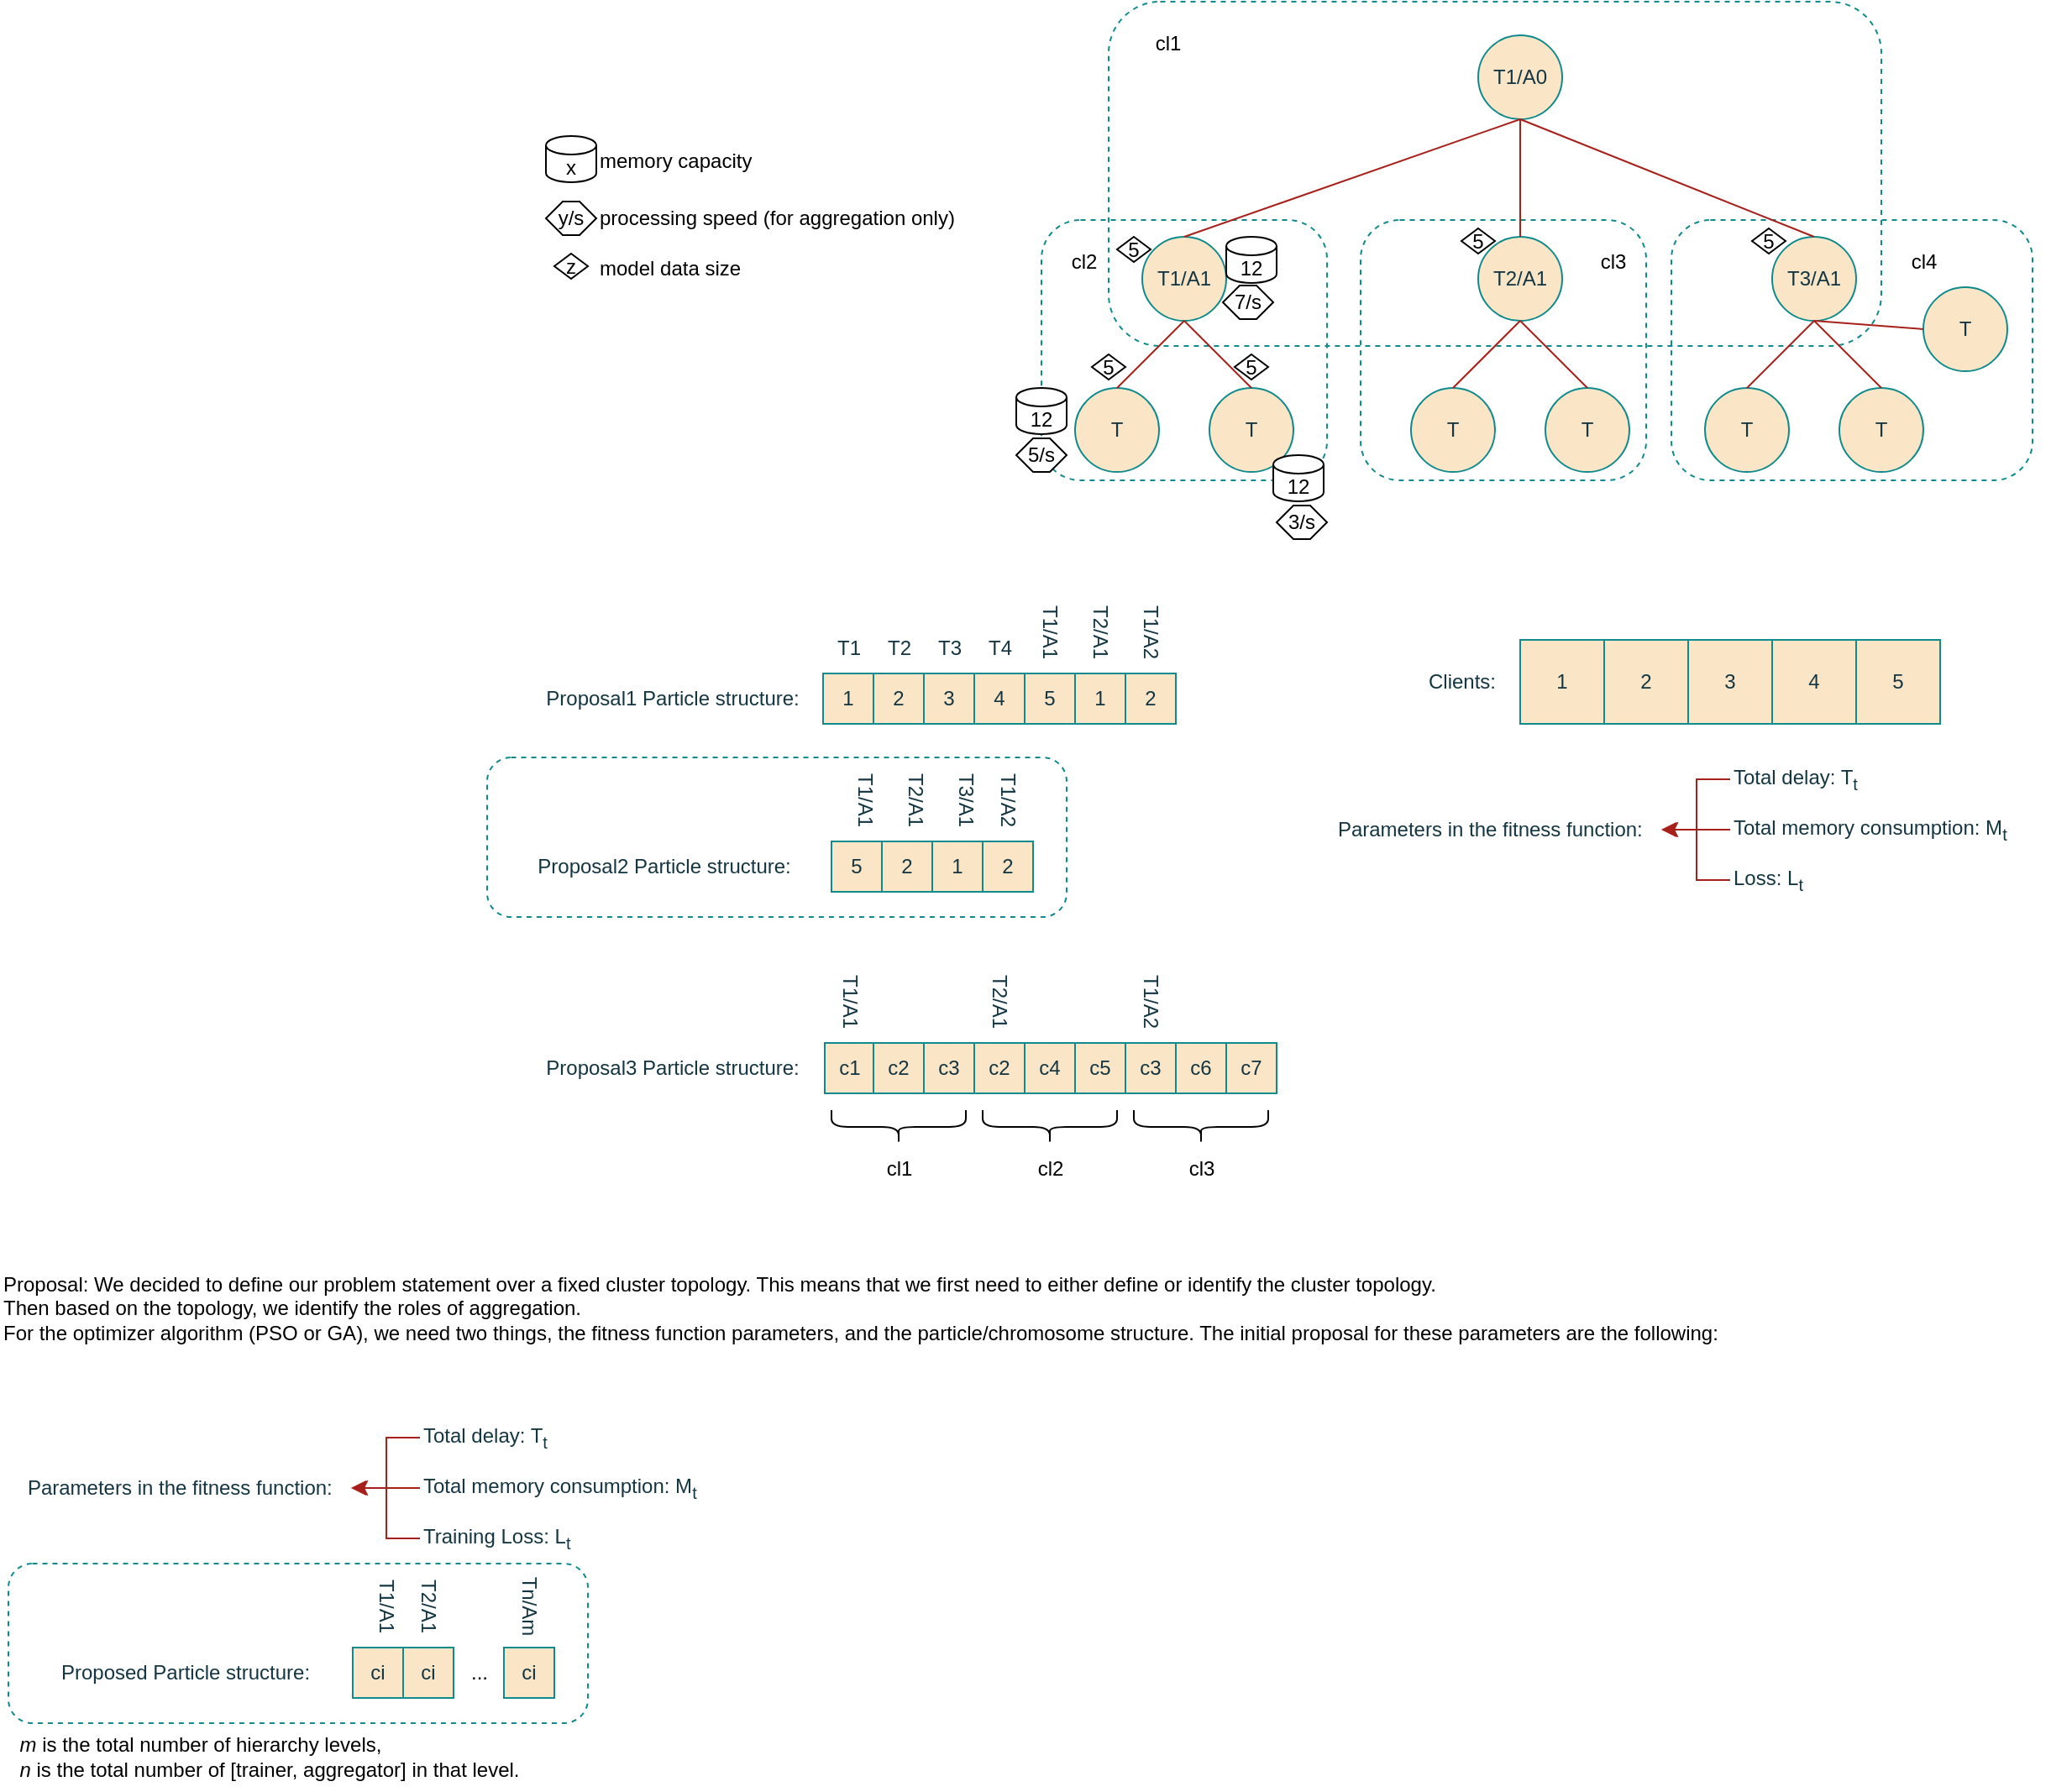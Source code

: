 <mxfile>
    <diagram name="Page-1" id="MpwzJQOL2jzxCdlEj3k8">
        <mxGraphModel dx="1699" dy="1451" grid="1" gridSize="10" guides="1" tooltips="1" connect="1" arrows="1" fold="1" page="1" pageScale="1" pageWidth="850" pageHeight="1100" math="0" shadow="0">
            <root>
                <mxCell id="0"/>
                <mxCell id="1" parent="0"/>
                <mxCell id="l16p7iFfxdNGCi4nhFgi-105" value="" style="rounded=1;whiteSpace=wrap;html=1;strokeColor=#0F8B8D;fontColor=#143642;fillColor=none;dashed=1;" parent="1" vertex="1">
                    <mxGeometry x="-425" y="910" width="345" height="95" as="geometry"/>
                </mxCell>
                <mxCell id="l16p7iFfxdNGCi4nhFgi-20" value="" style="rounded=1;whiteSpace=wrap;html=1;strokeColor=#0F8B8D;fontColor=#143642;fillColor=none;dashed=1;" parent="1" vertex="1">
                    <mxGeometry x="230" y="-20" width="460" height="205" as="geometry"/>
                </mxCell>
                <mxCell id="D90J_d8vD4ns8WYGYEFH-15" value="" style="rounded=1;whiteSpace=wrap;html=1;strokeColor=#0F8B8D;fontColor=#143642;fillColor=none;dashed=1;" parent="1" vertex="1">
                    <mxGeometry x="190" y="110" width="170" height="155" as="geometry"/>
                </mxCell>
                <mxCell id="l16p7iFfxdNGCi4nhFgi-17" value="" style="rounded=1;whiteSpace=wrap;html=1;strokeColor=#0F8B8D;fontColor=#143642;fillColor=none;dashed=1;" parent="1" vertex="1">
                    <mxGeometry x="380" y="110" width="170" height="155" as="geometry"/>
                </mxCell>
                <mxCell id="D90J_d8vD4ns8WYGYEFH-1" value="T" style="ellipse;whiteSpace=wrap;html=1;aspect=fixed;labelBackgroundColor=none;fillColor=#FAE5C7;strokeColor=#0F8B8D;fontColor=#143642;" parent="1" vertex="1">
                    <mxGeometry x="410" y="210" width="50" height="50" as="geometry"/>
                </mxCell>
                <mxCell id="D90J_d8vD4ns8WYGYEFH-2" value="T" style="ellipse;whiteSpace=wrap;html=1;aspect=fixed;labelBackgroundColor=none;fillColor=#FAE5C7;strokeColor=#0F8B8D;fontColor=#143642;" parent="1" vertex="1">
                    <mxGeometry x="490" y="210" width="50" height="50" as="geometry"/>
                </mxCell>
                <mxCell id="D90J_d8vD4ns8WYGYEFH-3" value="T" style="ellipse;whiteSpace=wrap;html=1;aspect=fixed;labelBackgroundColor=none;fillColor=#FAE5C7;strokeColor=#0F8B8D;fontColor=#143642;" parent="1" vertex="1">
                    <mxGeometry x="290" y="210" width="50" height="50" as="geometry"/>
                </mxCell>
                <mxCell id="D90J_d8vD4ns8WYGYEFH-4" value="T" style="ellipse;whiteSpace=wrap;html=1;aspect=fixed;labelBackgroundColor=none;fillColor=#FAE5C7;strokeColor=#0F8B8D;fontColor=#143642;" parent="1" vertex="1">
                    <mxGeometry x="210" y="210" width="50" height="50" as="geometry"/>
                </mxCell>
                <mxCell id="D90J_d8vD4ns8WYGYEFH-5" value="T2/A1" style="ellipse;whiteSpace=wrap;html=1;aspect=fixed;labelBackgroundColor=none;fillColor=#FAE5C7;strokeColor=#0F8B8D;fontColor=#143642;" parent="1" vertex="1">
                    <mxGeometry x="450" y="120" width="50" height="50" as="geometry"/>
                </mxCell>
                <mxCell id="D90J_d8vD4ns8WYGYEFH-6" value="T1/A1" style="ellipse;whiteSpace=wrap;html=1;aspect=fixed;labelBackgroundColor=none;fillColor=#FAE5C7;strokeColor=#0F8B8D;fontColor=#143642;" parent="1" vertex="1">
                    <mxGeometry x="250" y="120" width="50" height="50" as="geometry"/>
                </mxCell>
                <mxCell id="D90J_d8vD4ns8WYGYEFH-7" value="T1/A0" style="ellipse;whiteSpace=wrap;html=1;aspect=fixed;labelBackgroundColor=none;fillColor=#FAE5C7;strokeColor=#0F8B8D;fontColor=#143642;" parent="1" vertex="1">
                    <mxGeometry x="450" width="50" height="50" as="geometry"/>
                </mxCell>
                <mxCell id="D90J_d8vD4ns8WYGYEFH-8" value="" style="endArrow=none;html=1;rounded=0;entryX=0.5;entryY=1;entryDx=0;entryDy=0;exitX=0.5;exitY=0;exitDx=0;exitDy=0;labelBackgroundColor=none;strokeColor=#A8201A;fontColor=default;" parent="1" source="D90J_d8vD4ns8WYGYEFH-6" target="D90J_d8vD4ns8WYGYEFH-7" edge="1">
                    <mxGeometry width="50" height="50" relative="1" as="geometry">
                        <mxPoint x="400" y="110" as="sourcePoint"/>
                        <mxPoint x="450" y="60" as="targetPoint"/>
                    </mxGeometry>
                </mxCell>
                <mxCell id="D90J_d8vD4ns8WYGYEFH-9" value="" style="endArrow=none;html=1;rounded=0;entryX=0.5;entryY=1;entryDx=0;entryDy=0;exitX=0.5;exitY=0;exitDx=0;exitDy=0;labelBackgroundColor=none;strokeColor=#A8201A;fontColor=default;" parent="1" source="D90J_d8vD4ns8WYGYEFH-5" target="D90J_d8vD4ns8WYGYEFH-7" edge="1">
                    <mxGeometry width="50" height="50" relative="1" as="geometry">
                        <mxPoint x="400" y="110" as="sourcePoint"/>
                        <mxPoint x="450" y="60" as="targetPoint"/>
                    </mxGeometry>
                </mxCell>
                <mxCell id="D90J_d8vD4ns8WYGYEFH-10" value="" style="endArrow=none;html=1;rounded=0;entryX=0.5;entryY=1;entryDx=0;entryDy=0;exitX=0.5;exitY=0;exitDx=0;exitDy=0;labelBackgroundColor=none;strokeColor=#A8201A;fontColor=default;" parent="1" source="D90J_d8vD4ns8WYGYEFH-2" target="D90J_d8vD4ns8WYGYEFH-5" edge="1">
                    <mxGeometry width="50" height="50" relative="1" as="geometry">
                        <mxPoint x="285" y="130" as="sourcePoint"/>
                        <mxPoint x="385" y="60" as="targetPoint"/>
                    </mxGeometry>
                </mxCell>
                <mxCell id="D90J_d8vD4ns8WYGYEFH-11" value="" style="endArrow=none;html=1;rounded=0;entryX=0.5;entryY=1;entryDx=0;entryDy=0;exitX=0.5;exitY=0;exitDx=0;exitDy=0;labelBackgroundColor=none;strokeColor=#A8201A;fontColor=default;" parent="1" source="D90J_d8vD4ns8WYGYEFH-1" target="D90J_d8vD4ns8WYGYEFH-5" edge="1">
                    <mxGeometry width="50" height="50" relative="1" as="geometry">
                        <mxPoint x="525" y="220" as="sourcePoint"/>
                        <mxPoint x="485" y="180" as="targetPoint"/>
                    </mxGeometry>
                </mxCell>
                <mxCell id="D90J_d8vD4ns8WYGYEFH-12" value="" style="endArrow=none;html=1;rounded=0;entryX=0.5;entryY=1;entryDx=0;entryDy=0;exitX=0.5;exitY=0;exitDx=0;exitDy=0;labelBackgroundColor=none;strokeColor=#A8201A;fontColor=default;" parent="1" source="D90J_d8vD4ns8WYGYEFH-3" target="D90J_d8vD4ns8WYGYEFH-6" edge="1">
                    <mxGeometry width="50" height="50" relative="1" as="geometry">
                        <mxPoint x="445" y="220" as="sourcePoint"/>
                        <mxPoint x="485" y="180" as="targetPoint"/>
                    </mxGeometry>
                </mxCell>
                <mxCell id="D90J_d8vD4ns8WYGYEFH-13" value="" style="endArrow=none;html=1;rounded=0;entryX=0.5;entryY=1;entryDx=0;entryDy=0;exitX=0.5;exitY=0;exitDx=0;exitDy=0;labelBackgroundColor=none;strokeColor=#A8201A;fontColor=default;" parent="1" source="D90J_d8vD4ns8WYGYEFH-4" target="D90J_d8vD4ns8WYGYEFH-6" edge="1">
                    <mxGeometry width="50" height="50" relative="1" as="geometry">
                        <mxPoint x="325" y="220" as="sourcePoint"/>
                        <mxPoint x="285" y="180" as="targetPoint"/>
                    </mxGeometry>
                </mxCell>
                <mxCell id="D90J_d8vD4ns8WYGYEFH-22" value="1" style="whiteSpace=wrap;html=1;aspect=fixed;strokeColor=#0F8B8D;fontColor=#143642;fillColor=#FAE5C7;" parent="1" vertex="1">
                    <mxGeometry x="475" y="360" width="50" height="50" as="geometry"/>
                </mxCell>
                <mxCell id="D90J_d8vD4ns8WYGYEFH-23" value="2" style="whiteSpace=wrap;html=1;aspect=fixed;strokeColor=#0F8B8D;fontColor=#143642;fillColor=#FAE5C7;" parent="1" vertex="1">
                    <mxGeometry x="525" y="360" width="50" height="50" as="geometry"/>
                </mxCell>
                <mxCell id="D90J_d8vD4ns8WYGYEFH-24" value="3" style="whiteSpace=wrap;html=1;aspect=fixed;strokeColor=#0F8B8D;fontColor=#143642;fillColor=#FAE5C7;" parent="1" vertex="1">
                    <mxGeometry x="575" y="360" width="50" height="50" as="geometry"/>
                </mxCell>
                <mxCell id="D90J_d8vD4ns8WYGYEFH-25" value="4" style="whiteSpace=wrap;html=1;aspect=fixed;strokeColor=#0F8B8D;fontColor=#143642;fillColor=#FAE5C7;" parent="1" vertex="1">
                    <mxGeometry x="625" y="360" width="50" height="50" as="geometry"/>
                </mxCell>
                <mxCell id="D90J_d8vD4ns8WYGYEFH-26" value="5" style="whiteSpace=wrap;html=1;aspect=fixed;strokeColor=#0F8B8D;fontColor=#143642;fillColor=#FAE5C7;" parent="1" vertex="1">
                    <mxGeometry x="675" y="360" width="50" height="50" as="geometry"/>
                </mxCell>
                <mxCell id="D90J_d8vD4ns8WYGYEFH-28" value="Clients:" style="text;html=1;align=center;verticalAlign=middle;resizable=0;points=[];autosize=1;strokeColor=none;fillColor=none;fontColor=#143642;" parent="1" vertex="1">
                    <mxGeometry x="410" y="370" width="60" height="30" as="geometry"/>
                </mxCell>
                <mxCell id="D90J_d8vD4ns8WYGYEFH-29" value="1" style="whiteSpace=wrap;html=1;aspect=fixed;strokeColor=#0F8B8D;fontColor=#143642;fillColor=#FAE5C7;" parent="1" vertex="1">
                    <mxGeometry x="60" y="380" width="30" height="30" as="geometry"/>
                </mxCell>
                <mxCell id="D90J_d8vD4ns8WYGYEFH-30" value="2" style="whiteSpace=wrap;html=1;aspect=fixed;strokeColor=#0F8B8D;fontColor=#143642;fillColor=#FAE5C7;" parent="1" vertex="1">
                    <mxGeometry x="90" y="380" width="30" height="30" as="geometry"/>
                </mxCell>
                <mxCell id="D90J_d8vD4ns8WYGYEFH-31" value="3" style="whiteSpace=wrap;html=1;aspect=fixed;strokeColor=#0F8B8D;fontColor=#143642;fillColor=#FAE5C7;" parent="1" vertex="1">
                    <mxGeometry x="120" y="380" width="30" height="30" as="geometry"/>
                </mxCell>
                <mxCell id="D90J_d8vD4ns8WYGYEFH-32" value="4" style="whiteSpace=wrap;html=1;aspect=fixed;strokeColor=#0F8B8D;fontColor=#143642;fillColor=#FAE5C7;" parent="1" vertex="1">
                    <mxGeometry x="150" y="380" width="30" height="30" as="geometry"/>
                </mxCell>
                <mxCell id="D90J_d8vD4ns8WYGYEFH-33" value="5" style="whiteSpace=wrap;html=1;aspect=fixed;strokeColor=#0F8B8D;fontColor=#143642;fillColor=#FAE5C7;" parent="1" vertex="1">
                    <mxGeometry x="180" y="380" width="30" height="30" as="geometry"/>
                </mxCell>
                <mxCell id="D90J_d8vD4ns8WYGYEFH-34" value="1" style="whiteSpace=wrap;html=1;aspect=fixed;strokeColor=#0F8B8D;fontColor=#143642;fillColor=#FAE5C7;" parent="1" vertex="1">
                    <mxGeometry x="210" y="380" width="30" height="30" as="geometry"/>
                </mxCell>
                <mxCell id="D90J_d8vD4ns8WYGYEFH-35" value="2" style="whiteSpace=wrap;html=1;aspect=fixed;strokeColor=#0F8B8D;fontColor=#143642;fillColor=#FAE5C7;" parent="1" vertex="1">
                    <mxGeometry x="240" y="380" width="30" height="30" as="geometry"/>
                </mxCell>
                <mxCell id="D90J_d8vD4ns8WYGYEFH-36" value="T1" style="text;html=1;align=center;verticalAlign=middle;resizable=0;points=[];autosize=1;strokeColor=none;fillColor=none;fontColor=#143642;" parent="1" vertex="1">
                    <mxGeometry x="55" y="350" width="40" height="30" as="geometry"/>
                </mxCell>
                <mxCell id="D90J_d8vD4ns8WYGYEFH-37" value="T2" style="text;html=1;align=center;verticalAlign=middle;resizable=0;points=[];autosize=1;strokeColor=none;fillColor=none;fontColor=#143642;" parent="1" vertex="1">
                    <mxGeometry x="85" y="350" width="40" height="30" as="geometry"/>
                </mxCell>
                <mxCell id="D90J_d8vD4ns8WYGYEFH-38" value="T3" style="text;html=1;align=center;verticalAlign=middle;resizable=0;points=[];autosize=1;strokeColor=none;fillColor=none;fontColor=#143642;" parent="1" vertex="1">
                    <mxGeometry x="115" y="350" width="40" height="30" as="geometry"/>
                </mxCell>
                <mxCell id="D90J_d8vD4ns8WYGYEFH-39" value="T4" style="text;html=1;align=center;verticalAlign=middle;resizable=0;points=[];autosize=1;strokeColor=none;fillColor=none;fontColor=#143642;" parent="1" vertex="1">
                    <mxGeometry x="145" y="350" width="40" height="30" as="geometry"/>
                </mxCell>
                <mxCell id="D90J_d8vD4ns8WYGYEFH-40" value="T1/A1" style="text;html=1;align=center;verticalAlign=middle;resizable=0;points=[];autosize=1;strokeColor=none;fillColor=none;fontColor=#143642;rotation=90;" parent="1" vertex="1">
                    <mxGeometry x="165" y="340" width="60" height="30" as="geometry"/>
                </mxCell>
                <mxCell id="D90J_d8vD4ns8WYGYEFH-41" value="T2/A1" style="text;html=1;align=center;verticalAlign=middle;resizable=0;points=[];autosize=1;strokeColor=none;fillColor=none;fontColor=#143642;rotation=90;" parent="1" vertex="1">
                    <mxGeometry x="195" y="340" width="60" height="30" as="geometry"/>
                </mxCell>
                <mxCell id="D90J_d8vD4ns8WYGYEFH-42" value="T1/A2" style="text;html=1;align=center;verticalAlign=middle;resizable=0;points=[];autosize=1;strokeColor=none;fillColor=none;fontColor=#143642;rotation=90;" parent="1" vertex="1">
                    <mxGeometry x="225" y="340" width="60" height="30" as="geometry"/>
                </mxCell>
                <mxCell id="D90J_d8vD4ns8WYGYEFH-43" value="Proposal1 Particle structure:" style="text;html=1;align=center;verticalAlign=middle;resizable=0;points=[];autosize=1;strokeColor=none;fillColor=none;fontColor=#143642;" parent="1" vertex="1">
                    <mxGeometry x="-115" y="380" width="170" height="30" as="geometry"/>
                </mxCell>
                <mxCell id="D90J_d8vD4ns8WYGYEFH-51" style="edgeStyle=orthogonalEdgeStyle;rounded=0;orthogonalLoop=1;jettySize=auto;html=1;strokeColor=#A8201A;fontColor=#143642;fillColor=#FAE5C7;" parent="1" source="D90J_d8vD4ns8WYGYEFH-46" target="D90J_d8vD4ns8WYGYEFH-50" edge="1">
                    <mxGeometry relative="1" as="geometry"/>
                </mxCell>
                <mxCell id="D90J_d8vD4ns8WYGYEFH-46" value="Total delay: T&lt;sub&gt;t&lt;/sub&gt;" style="text;html=1;align=left;verticalAlign=middle;resizable=0;points=[];autosize=1;strokeColor=none;fillColor=none;fontColor=#143642;" parent="1" vertex="1">
                    <mxGeometry x="600" y="428" width="100" height="30" as="geometry"/>
                </mxCell>
                <mxCell id="D90J_d8vD4ns8WYGYEFH-52" style="edgeStyle=orthogonalEdgeStyle;rounded=0;orthogonalLoop=1;jettySize=auto;html=1;strokeColor=#A8201A;fontColor=#143642;fillColor=#FAE5C7;" parent="1" source="D90J_d8vD4ns8WYGYEFH-48" target="D90J_d8vD4ns8WYGYEFH-50" edge="1">
                    <mxGeometry relative="1" as="geometry"/>
                </mxCell>
                <mxCell id="D90J_d8vD4ns8WYGYEFH-48" value="Total memory consumption: M&lt;sub&gt;t&lt;/sub&gt;" style="text;html=1;align=left;verticalAlign=middle;resizable=0;points=[];autosize=1;strokeColor=none;fillColor=none;fontColor=#143642;" parent="1" vertex="1">
                    <mxGeometry x="600" y="458" width="190" height="30" as="geometry"/>
                </mxCell>
                <mxCell id="D90J_d8vD4ns8WYGYEFH-49" value="Loss: L&lt;sub&gt;t&lt;/sub&gt;" style="text;html=1;align=left;verticalAlign=middle;resizable=0;points=[];autosize=1;strokeColor=none;fillColor=none;fontColor=#143642;" parent="1" vertex="1">
                    <mxGeometry x="600" y="488" width="60" height="30" as="geometry"/>
                </mxCell>
                <mxCell id="D90J_d8vD4ns8WYGYEFH-50" value="&amp;nbsp;Parameters in the fitness function:" style="text;html=1;align=center;verticalAlign=middle;resizable=0;points=[];autosize=1;strokeColor=none;fillColor=none;fontColor=#143642;" parent="1" vertex="1">
                    <mxGeometry x="350" y="458" width="210" height="30" as="geometry"/>
                </mxCell>
                <mxCell id="D90J_d8vD4ns8WYGYEFH-58" style="edgeStyle=orthogonalEdgeStyle;rounded=0;orthogonalLoop=1;jettySize=auto;html=1;entryX=0.995;entryY=0.5;entryDx=0;entryDy=0;entryPerimeter=0;strokeColor=#A8201A;fontColor=#143642;fillColor=#FAE5C7;" parent="1" source="D90J_d8vD4ns8WYGYEFH-49" target="D90J_d8vD4ns8WYGYEFH-50" edge="1">
                    <mxGeometry relative="1" as="geometry"/>
                </mxCell>
                <mxCell id="D90J_d8vD4ns8WYGYEFH-63" value="5" style="whiteSpace=wrap;html=1;aspect=fixed;strokeColor=#0F8B8D;fontColor=#143642;fillColor=#FAE5C7;" parent="1" vertex="1">
                    <mxGeometry x="65" y="480" width="30" height="30" as="geometry"/>
                </mxCell>
                <mxCell id="D90J_d8vD4ns8WYGYEFH-64" value="2" style="whiteSpace=wrap;html=1;aspect=fixed;strokeColor=#0F8B8D;fontColor=#143642;fillColor=#FAE5C7;" parent="1" vertex="1">
                    <mxGeometry x="95" y="480" width="30" height="30" as="geometry"/>
                </mxCell>
                <mxCell id="D90J_d8vD4ns8WYGYEFH-65" value="1" style="whiteSpace=wrap;html=1;aspect=fixed;strokeColor=#0F8B8D;fontColor=#143642;fillColor=#FAE5C7;" parent="1" vertex="1">
                    <mxGeometry x="125" y="480" width="30" height="30" as="geometry"/>
                </mxCell>
                <mxCell id="D90J_d8vD4ns8WYGYEFH-70" value="Proposal2 Particle structure:" style="text;html=1;align=center;verticalAlign=middle;resizable=0;points=[];autosize=1;strokeColor=none;fillColor=none;fontColor=#143642;" parent="1" vertex="1">
                    <mxGeometry x="-120" y="480" width="170" height="30" as="geometry"/>
                </mxCell>
                <mxCell id="D90J_d8vD4ns8WYGYEFH-71" value="T3/A1" style="text;html=1;align=center;verticalAlign=middle;resizable=0;points=[];autosize=1;strokeColor=none;fillColor=none;fontColor=#143642;rotation=90;" parent="1" vertex="1">
                    <mxGeometry x="115" y="440" width="60" height="30" as="geometry"/>
                </mxCell>
                <mxCell id="D90J_d8vD4ns8WYGYEFH-72" value="T2/A1" style="text;html=1;align=center;verticalAlign=middle;resizable=0;points=[];autosize=1;strokeColor=none;fillColor=none;fontColor=#143642;rotation=90;" parent="1" vertex="1">
                    <mxGeometry x="85" y="440" width="60" height="30" as="geometry"/>
                </mxCell>
                <mxCell id="D90J_d8vD4ns8WYGYEFH-73" value="T1/A1" style="text;html=1;align=center;verticalAlign=middle;resizable=0;points=[];autosize=1;strokeColor=none;fillColor=none;fontColor=#143642;rotation=90;" parent="1" vertex="1">
                    <mxGeometry x="55" y="440" width="60" height="30" as="geometry"/>
                </mxCell>
                <mxCell id="l16p7iFfxdNGCi4nhFgi-1" value="c1" style="whiteSpace=wrap;html=1;aspect=fixed;strokeColor=#0F8B8D;fontColor=#143642;fillColor=#FAE5C7;" parent="1" vertex="1">
                    <mxGeometry x="61" y="600" width="30" height="30" as="geometry"/>
                </mxCell>
                <mxCell id="l16p7iFfxdNGCi4nhFgi-2" value="c2" style="whiteSpace=wrap;html=1;aspect=fixed;strokeColor=#0F8B8D;fontColor=#143642;fillColor=#FAE5C7;" parent="1" vertex="1">
                    <mxGeometry x="90" y="600" width="30" height="30" as="geometry"/>
                </mxCell>
                <mxCell id="l16p7iFfxdNGCi4nhFgi-3" value="c3" style="whiteSpace=wrap;html=1;aspect=fixed;strokeColor=#0F8B8D;fontColor=#143642;fillColor=#FAE5C7;" parent="1" vertex="1">
                    <mxGeometry x="120" y="600" width="30" height="30" as="geometry"/>
                </mxCell>
                <mxCell id="l16p7iFfxdNGCi4nhFgi-4" value="c2" style="whiteSpace=wrap;html=1;aspect=fixed;strokeColor=#0F8B8D;fontColor=#143642;fillColor=#FAE5C7;" parent="1" vertex="1">
                    <mxGeometry x="150" y="600" width="30" height="30" as="geometry"/>
                </mxCell>
                <mxCell id="l16p7iFfxdNGCi4nhFgi-5" value="c4" style="whiteSpace=wrap;html=1;aspect=fixed;strokeColor=#0F8B8D;fontColor=#143642;fillColor=#FAE5C7;" parent="1" vertex="1">
                    <mxGeometry x="180" y="600" width="30" height="30" as="geometry"/>
                </mxCell>
                <mxCell id="l16p7iFfxdNGCi4nhFgi-6" value="c5" style="whiteSpace=wrap;html=1;aspect=fixed;strokeColor=#0F8B8D;fontColor=#143642;fillColor=#FAE5C7;" parent="1" vertex="1">
                    <mxGeometry x="210" y="600" width="30" height="30" as="geometry"/>
                </mxCell>
                <mxCell id="l16p7iFfxdNGCi4nhFgi-7" value="c3" style="whiteSpace=wrap;html=1;aspect=fixed;strokeColor=#0F8B8D;fontColor=#143642;fillColor=#FAE5C7;" parent="1" vertex="1">
                    <mxGeometry x="240" y="600" width="30" height="30" as="geometry"/>
                </mxCell>
                <mxCell id="l16p7iFfxdNGCi4nhFgi-15" value="Proposal3 Particle structure:" style="text;html=1;align=center;verticalAlign=middle;resizable=0;points=[];autosize=1;strokeColor=none;fillColor=none;fontColor=#143642;" parent="1" vertex="1">
                    <mxGeometry x="-115" y="600" width="170" height="30" as="geometry"/>
                </mxCell>
                <mxCell id="l16p7iFfxdNGCi4nhFgi-21" value="cl1" style="text;html=1;align=center;verticalAlign=middle;resizable=0;points=[];autosize=1;strokeColor=none;fillColor=none;" parent="1" vertex="1">
                    <mxGeometry x="245" y="-10" width="40" height="30" as="geometry"/>
                </mxCell>
                <mxCell id="l16p7iFfxdNGCi4nhFgi-22" value="cl2" style="text;html=1;align=center;verticalAlign=middle;resizable=0;points=[];autosize=1;strokeColor=none;fillColor=none;" parent="1" vertex="1">
                    <mxGeometry x="195" y="120" width="40" height="30" as="geometry"/>
                </mxCell>
                <mxCell id="l16p7iFfxdNGCi4nhFgi-23" value="cl3" style="text;html=1;align=center;verticalAlign=middle;resizable=0;points=[];autosize=1;strokeColor=none;fillColor=none;" parent="1" vertex="1">
                    <mxGeometry x="510" y="120" width="40" height="30" as="geometry"/>
                </mxCell>
                <mxCell id="l16p7iFfxdNGCi4nhFgi-24" value="c6" style="whiteSpace=wrap;html=1;aspect=fixed;strokeColor=#0F8B8D;fontColor=#143642;fillColor=#FAE5C7;" parent="1" vertex="1">
                    <mxGeometry x="270" y="600" width="30" height="30" as="geometry"/>
                </mxCell>
                <mxCell id="l16p7iFfxdNGCi4nhFgi-25" value="c7" style="whiteSpace=wrap;html=1;aspect=fixed;strokeColor=#0F8B8D;fontColor=#143642;fillColor=#FAE5C7;" parent="1" vertex="1">
                    <mxGeometry x="300" y="600" width="30" height="30" as="geometry"/>
                </mxCell>
                <mxCell id="l16p7iFfxdNGCi4nhFgi-26" value="" style="shape=curlyBracket;whiteSpace=wrap;html=1;rounded=1;labelPosition=left;verticalLabelPosition=middle;align=right;verticalAlign=middle;rotation=-90;" parent="1" vertex="1">
                    <mxGeometry x="95" y="610" width="20" height="80" as="geometry"/>
                </mxCell>
                <mxCell id="l16p7iFfxdNGCi4nhFgi-27" value="" style="shape=curlyBracket;whiteSpace=wrap;html=1;rounded=1;labelPosition=left;verticalLabelPosition=middle;align=right;verticalAlign=middle;rotation=-90;" parent="1" vertex="1">
                    <mxGeometry x="185" y="610" width="20" height="80" as="geometry"/>
                </mxCell>
                <mxCell id="l16p7iFfxdNGCi4nhFgi-29" value="" style="shape=curlyBracket;whiteSpace=wrap;html=1;rounded=1;labelPosition=left;verticalLabelPosition=middle;align=right;verticalAlign=middle;rotation=-90;" parent="1" vertex="1">
                    <mxGeometry x="275" y="610" width="20" height="80" as="geometry"/>
                </mxCell>
                <mxCell id="l16p7iFfxdNGCi4nhFgi-30" value="cl1" style="text;html=1;align=center;verticalAlign=middle;resizable=0;points=[];autosize=1;strokeColor=none;fillColor=none;" parent="1" vertex="1">
                    <mxGeometry x="85" y="660" width="40" height="30" as="geometry"/>
                </mxCell>
                <mxCell id="l16p7iFfxdNGCi4nhFgi-31" value="cl2" style="text;html=1;align=center;verticalAlign=middle;resizable=0;points=[];autosize=1;strokeColor=none;fillColor=none;" parent="1" vertex="1">
                    <mxGeometry x="175" y="660" width="40" height="30" as="geometry"/>
                </mxCell>
                <mxCell id="l16p7iFfxdNGCi4nhFgi-32" value="cl3" style="text;html=1;align=center;verticalAlign=middle;resizable=0;points=[];autosize=1;strokeColor=none;fillColor=none;" parent="1" vertex="1">
                    <mxGeometry x="265" y="660" width="40" height="30" as="geometry"/>
                </mxCell>
                <mxCell id="l16p7iFfxdNGCi4nhFgi-67" value="T1/A1" style="text;html=1;align=center;verticalAlign=middle;resizable=0;points=[];autosize=1;strokeColor=none;fillColor=none;fontColor=#143642;rotation=90;" parent="1" vertex="1">
                    <mxGeometry x="46" y="560" width="60" height="30" as="geometry"/>
                </mxCell>
                <mxCell id="l16p7iFfxdNGCi4nhFgi-69" value="T2/A1" style="text;html=1;align=center;verticalAlign=middle;resizable=0;points=[];autosize=1;strokeColor=none;fillColor=none;fontColor=#143642;rotation=90;" parent="1" vertex="1">
                    <mxGeometry x="135" y="560" width="60" height="30" as="geometry"/>
                </mxCell>
                <mxCell id="l16p7iFfxdNGCi4nhFgi-70" value="T1/A2" style="text;html=1;align=center;verticalAlign=middle;resizable=0;points=[];autosize=1;strokeColor=none;fillColor=none;fontColor=#143642;rotation=90;" parent="1" vertex="1">
                    <mxGeometry x="225" y="560" width="60" height="30" as="geometry"/>
                </mxCell>
                <mxCell id="l16p7iFfxdNGCi4nhFgi-71" value="" style="rounded=1;whiteSpace=wrap;html=1;strokeColor=#0F8B8D;fontColor=#143642;fillColor=none;dashed=1;" parent="1" vertex="1">
                    <mxGeometry x="565" y="110" width="215" height="155" as="geometry"/>
                </mxCell>
                <mxCell id="l16p7iFfxdNGCi4nhFgi-72" value="T" style="ellipse;whiteSpace=wrap;html=1;aspect=fixed;labelBackgroundColor=none;fillColor=#FAE5C7;strokeColor=#0F8B8D;fontColor=#143642;" parent="1" vertex="1">
                    <mxGeometry x="585" y="210" width="50" height="50" as="geometry"/>
                </mxCell>
                <mxCell id="l16p7iFfxdNGCi4nhFgi-73" value="T" style="ellipse;whiteSpace=wrap;html=1;aspect=fixed;labelBackgroundColor=none;fillColor=#FAE5C7;strokeColor=#0F8B8D;fontColor=#143642;" parent="1" vertex="1">
                    <mxGeometry x="665" y="210" width="50" height="50" as="geometry"/>
                </mxCell>
                <mxCell id="l16p7iFfxdNGCi4nhFgi-74" value="T3/A1" style="ellipse;whiteSpace=wrap;html=1;aspect=fixed;labelBackgroundColor=none;fillColor=#FAE5C7;strokeColor=#0F8B8D;fontColor=#143642;" parent="1" vertex="1">
                    <mxGeometry x="625" y="120" width="50" height="50" as="geometry"/>
                </mxCell>
                <mxCell id="l16p7iFfxdNGCi4nhFgi-75" value="" style="endArrow=none;html=1;rounded=0;entryX=0.5;entryY=1;entryDx=0;entryDy=0;exitX=0.5;exitY=0;exitDx=0;exitDy=0;labelBackgroundColor=none;strokeColor=#A8201A;fontColor=default;" parent="1" source="l16p7iFfxdNGCi4nhFgi-73" target="l16p7iFfxdNGCi4nhFgi-74" edge="1">
                    <mxGeometry width="50" height="50" relative="1" as="geometry">
                        <mxPoint x="460" y="130" as="sourcePoint"/>
                        <mxPoint x="560" y="60" as="targetPoint"/>
                    </mxGeometry>
                </mxCell>
                <mxCell id="l16p7iFfxdNGCi4nhFgi-76" value="" style="endArrow=none;html=1;rounded=0;entryX=0.5;entryY=1;entryDx=0;entryDy=0;exitX=0.5;exitY=0;exitDx=0;exitDy=0;labelBackgroundColor=none;strokeColor=#A8201A;fontColor=default;" parent="1" source="l16p7iFfxdNGCi4nhFgi-72" target="l16p7iFfxdNGCi4nhFgi-74" edge="1">
                    <mxGeometry width="50" height="50" relative="1" as="geometry">
                        <mxPoint x="700" y="220" as="sourcePoint"/>
                        <mxPoint x="660" y="180" as="targetPoint"/>
                    </mxGeometry>
                </mxCell>
                <mxCell id="l16p7iFfxdNGCi4nhFgi-77" value="" style="endArrow=none;html=1;rounded=0;entryX=0.5;entryY=1;entryDx=0;entryDy=0;exitX=0.5;exitY=0;exitDx=0;exitDy=0;labelBackgroundColor=none;strokeColor=#A8201A;fontColor=default;" parent="1" source="l16p7iFfxdNGCi4nhFgi-74" target="D90J_d8vD4ns8WYGYEFH-7" edge="1">
                    <mxGeometry width="50" height="50" relative="1" as="geometry">
                        <mxPoint x="485" y="130" as="sourcePoint"/>
                        <mxPoint x="385" y="60" as="targetPoint"/>
                    </mxGeometry>
                </mxCell>
                <mxCell id="l16p7iFfxdNGCi4nhFgi-78" value="cl4" style="text;html=1;align=center;verticalAlign=middle;resizable=0;points=[];autosize=1;strokeColor=none;fillColor=none;" parent="1" vertex="1">
                    <mxGeometry x="695" y="120" width="40" height="30" as="geometry"/>
                </mxCell>
                <mxCell id="l16p7iFfxdNGCi4nhFgi-79" value="2" style="whiteSpace=wrap;html=1;aspect=fixed;strokeColor=#0F8B8D;fontColor=#143642;fillColor=#FAE5C7;" parent="1" vertex="1">
                    <mxGeometry x="155" y="480" width="30" height="30" as="geometry"/>
                </mxCell>
                <mxCell id="l16p7iFfxdNGCi4nhFgi-80" value="T1/A2" style="text;html=1;align=center;verticalAlign=middle;resizable=0;points=[];autosize=1;strokeColor=none;fillColor=none;fontColor=#143642;rotation=90;" parent="1" vertex="1">
                    <mxGeometry x="140" y="440" width="60" height="30" as="geometry"/>
                </mxCell>
                <mxCell id="l16p7iFfxdNGCi4nhFgi-84" value="T" style="ellipse;whiteSpace=wrap;html=1;aspect=fixed;labelBackgroundColor=none;fillColor=#FAE5C7;strokeColor=#0F8B8D;fontColor=#143642;" parent="1" vertex="1">
                    <mxGeometry x="715" y="150" width="50" height="50" as="geometry"/>
                </mxCell>
                <mxCell id="l16p7iFfxdNGCi4nhFgi-85" value="" style="endArrow=none;html=1;rounded=0;entryX=0.5;entryY=1;entryDx=0;entryDy=0;exitX=0;exitY=0.5;exitDx=0;exitDy=0;labelBackgroundColor=none;strokeColor=#A8201A;fontColor=default;" parent="1" source="l16p7iFfxdNGCi4nhFgi-84" target="l16p7iFfxdNGCi4nhFgi-74" edge="1">
                    <mxGeometry width="50" height="50" relative="1" as="geometry">
                        <mxPoint x="700" y="220" as="sourcePoint"/>
                        <mxPoint x="660" y="180" as="targetPoint"/>
                    </mxGeometry>
                </mxCell>
                <mxCell id="l16p7iFfxdNGCi4nhFgi-87" value="" style="rounded=1;whiteSpace=wrap;html=1;strokeColor=#0F8B8D;fontColor=#143642;fillColor=none;dashed=1;" parent="1" vertex="1">
                    <mxGeometry x="-140" y="430" width="345" height="95" as="geometry"/>
                </mxCell>
                <mxCell id="l16p7iFfxdNGCi4nhFgi-88" value="Proposal: We decided to define our problem statement over a fixed cluster topology. This means that we first need to either define or identify the cluster topology.&lt;div&gt;Then based on the topology, we identify the roles of aggregation.&lt;/div&gt;&lt;div&gt;For the optimizer algorithm (PSO or GA), we need two things, the fitness function parameters, and the particle/chromosome structure. The initial proposal for these parameters are the following:&lt;/div&gt;&lt;div&gt;&lt;br&gt;&lt;/div&gt;" style="text;html=1;align=left;verticalAlign=middle;resizable=0;points=[];autosize=1;strokeColor=none;fillColor=none;" parent="1" vertex="1">
                    <mxGeometry x="-430" y="730" width="1040" height="70" as="geometry"/>
                </mxCell>
                <mxCell id="l16p7iFfxdNGCi4nhFgi-89" style="edgeStyle=orthogonalEdgeStyle;rounded=0;orthogonalLoop=1;jettySize=auto;html=1;strokeColor=#A8201A;fontColor=#143642;fillColor=#FAE5C7;" parent="1" source="l16p7iFfxdNGCi4nhFgi-90" target="l16p7iFfxdNGCi4nhFgi-94" edge="1">
                    <mxGeometry relative="1" as="geometry"/>
                </mxCell>
                <mxCell id="l16p7iFfxdNGCi4nhFgi-90" value="Total delay: T&lt;sub&gt;t&lt;/sub&gt;" style="text;html=1;align=left;verticalAlign=middle;resizable=0;points=[];autosize=1;strokeColor=none;fillColor=none;fontColor=#143642;" parent="1" vertex="1">
                    <mxGeometry x="-180" y="820" width="100" height="30" as="geometry"/>
                </mxCell>
                <mxCell id="l16p7iFfxdNGCi4nhFgi-91" style="edgeStyle=orthogonalEdgeStyle;rounded=0;orthogonalLoop=1;jettySize=auto;html=1;strokeColor=#A8201A;fontColor=#143642;fillColor=#FAE5C7;" parent="1" source="l16p7iFfxdNGCi4nhFgi-92" target="l16p7iFfxdNGCi4nhFgi-94" edge="1">
                    <mxGeometry relative="1" as="geometry"/>
                </mxCell>
                <mxCell id="l16p7iFfxdNGCi4nhFgi-92" value="Total memory consumption: M&lt;sub&gt;t&lt;/sub&gt;" style="text;html=1;align=left;verticalAlign=middle;resizable=0;points=[];autosize=1;strokeColor=none;fillColor=none;fontColor=#143642;" parent="1" vertex="1">
                    <mxGeometry x="-180" y="850" width="190" height="30" as="geometry"/>
                </mxCell>
                <mxCell id="l16p7iFfxdNGCi4nhFgi-93" value="Training Loss: L&lt;sub&gt;t&lt;/sub&gt;" style="text;html=1;align=left;verticalAlign=middle;resizable=0;points=[];autosize=1;strokeColor=none;fillColor=none;fontColor=#143642;" parent="1" vertex="1">
                    <mxGeometry x="-180" y="880" width="110" height="30" as="geometry"/>
                </mxCell>
                <mxCell id="l16p7iFfxdNGCi4nhFgi-94" value="&amp;nbsp;Parameters in the fitness function:" style="text;html=1;align=center;verticalAlign=middle;resizable=0;points=[];autosize=1;strokeColor=none;fillColor=none;fontColor=#143642;" parent="1" vertex="1">
                    <mxGeometry x="-430" y="850" width="210" height="30" as="geometry"/>
                </mxCell>
                <mxCell id="l16p7iFfxdNGCi4nhFgi-95" style="edgeStyle=orthogonalEdgeStyle;rounded=0;orthogonalLoop=1;jettySize=auto;html=1;entryX=0.995;entryY=0.5;entryDx=0;entryDy=0;entryPerimeter=0;strokeColor=#A8201A;fontColor=#143642;fillColor=#FAE5C7;" parent="1" source="l16p7iFfxdNGCi4nhFgi-93" target="l16p7iFfxdNGCi4nhFgi-94" edge="1">
                    <mxGeometry relative="1" as="geometry"/>
                </mxCell>
                <mxCell id="l16p7iFfxdNGCi4nhFgi-96" value="ci" style="whiteSpace=wrap;html=1;aspect=fixed;strokeColor=#0F8B8D;fontColor=#143642;fillColor=#FAE5C7;" parent="1" vertex="1">
                    <mxGeometry x="-220" y="960" width="30" height="30" as="geometry"/>
                </mxCell>
                <mxCell id="l16p7iFfxdNGCi4nhFgi-97" value="ci" style="whiteSpace=wrap;html=1;aspect=fixed;strokeColor=#0F8B8D;fontColor=#143642;fillColor=#FAE5C7;" parent="1" vertex="1">
                    <mxGeometry x="-190" y="960" width="30" height="30" as="geometry"/>
                </mxCell>
                <mxCell id="l16p7iFfxdNGCi4nhFgi-99" value="Proposed Particle structure:" style="text;html=1;align=center;verticalAlign=middle;resizable=0;points=[];autosize=1;strokeColor=none;fillColor=none;fontColor=#143642;" parent="1" vertex="1">
                    <mxGeometry x="-405" y="960" width="170" height="30" as="geometry"/>
                </mxCell>
                <mxCell id="l16p7iFfxdNGCi4nhFgi-102" value="T1/A1" style="text;html=1;align=center;verticalAlign=middle;resizable=0;points=[];autosize=1;strokeColor=none;fillColor=none;fontColor=#143642;rotation=90;" parent="1" vertex="1">
                    <mxGeometry x="-230" y="920" width="60" height="30" as="geometry"/>
                </mxCell>
                <mxCell id="l16p7iFfxdNGCi4nhFgi-103" value="ci" style="whiteSpace=wrap;html=1;aspect=fixed;strokeColor=#0F8B8D;fontColor=#143642;fillColor=#FAE5C7;" parent="1" vertex="1">
                    <mxGeometry x="-130" y="960" width="30" height="30" as="geometry"/>
                </mxCell>
                <mxCell id="l16p7iFfxdNGCi4nhFgi-104" value="Tn/Am" style="text;html=1;align=center;verticalAlign=middle;resizable=0;points=[];autosize=1;strokeColor=none;fillColor=none;fontColor=#143642;rotation=90;" parent="1" vertex="1">
                    <mxGeometry x="-145" y="920" width="60" height="30" as="geometry"/>
                </mxCell>
                <mxCell id="l16p7iFfxdNGCi4nhFgi-106" value="..." style="text;html=1;align=center;verticalAlign=middle;resizable=0;points=[];autosize=1;strokeColor=none;fillColor=none;" parent="1" vertex="1">
                    <mxGeometry x="-160" y="960" width="30" height="30" as="geometry"/>
                </mxCell>
                <mxCell id="l16p7iFfxdNGCi4nhFgi-107" value="T2/A1" style="text;html=1;align=center;verticalAlign=middle;resizable=0;points=[];autosize=1;strokeColor=none;fillColor=none;fontColor=#143642;rotation=90;" parent="1" vertex="1">
                    <mxGeometry x="-205" y="920" width="60" height="30" as="geometry"/>
                </mxCell>
                <mxCell id="l16p7iFfxdNGCi4nhFgi-108" value="&lt;div style=&quot;text-align: left;&quot;&gt;&lt;i style=&quot;background-color: initial;&quot;&gt;m &lt;/i&gt;&lt;span style=&quot;background-color: initial;&quot;&gt;is the total number of hierarchy levels,&amp;nbsp;&lt;/span&gt;&lt;/div&gt;&lt;div&gt;&lt;i&gt;n &lt;/i&gt;is the total number of [trainer, aggregator] in that level.&lt;/div&gt;" style="text;html=1;align=center;verticalAlign=middle;resizable=0;points=[];autosize=1;strokeColor=none;fillColor=none;" parent="1" vertex="1">
                    <mxGeometry x="-430" y="1005" width="320" height="40" as="geometry"/>
                </mxCell>
                <mxCell id="l16p7iFfxdNGCi4nhFgi-110" value="5" style="rhombus;whiteSpace=wrap;html=1;" parent="1" vertex="1">
                    <mxGeometry x="220" y="190" width="20" height="15" as="geometry"/>
                </mxCell>
                <mxCell id="l16p7iFfxdNGCi4nhFgi-111" value="5" style="rhombus;whiteSpace=wrap;html=1;" parent="1" vertex="1">
                    <mxGeometry x="305" y="190" width="20" height="15" as="geometry"/>
                </mxCell>
                <mxCell id="l16p7iFfxdNGCi4nhFgi-112" value="5" style="rhombus;whiteSpace=wrap;html=1;" parent="1" vertex="1">
                    <mxGeometry x="235" y="120" width="20" height="15" as="geometry"/>
                </mxCell>
                <mxCell id="l16p7iFfxdNGCi4nhFgi-116" value="5" style="rhombus;whiteSpace=wrap;html=1;" parent="1" vertex="1">
                    <mxGeometry x="440" y="115" width="20" height="15" as="geometry"/>
                </mxCell>
                <mxCell id="l16p7iFfxdNGCi4nhFgi-117" value="5" style="rhombus;whiteSpace=wrap;html=1;" parent="1" vertex="1">
                    <mxGeometry x="613" y="115" width="20" height="15" as="geometry"/>
                </mxCell>
                <mxCell id="l16p7iFfxdNGCi4nhFgi-118" value="5/s" style="shape=hexagon;perimeter=hexagonPerimeter2;whiteSpace=wrap;html=1;fixedSize=1;size=10;" parent="1" vertex="1">
                    <mxGeometry x="175" y="240" width="30" height="20" as="geometry"/>
                </mxCell>
                <mxCell id="l16p7iFfxdNGCi4nhFgi-119" value="3/s" style="shape=hexagon;perimeter=hexagonPerimeter2;whiteSpace=wrap;html=1;fixedSize=1;size=10;" parent="1" vertex="1">
                    <mxGeometry x="330" y="280" width="30" height="20" as="geometry"/>
                </mxCell>
                <mxCell id="l16p7iFfxdNGCi4nhFgi-120" value="7/s" style="shape=hexagon;perimeter=hexagonPerimeter2;whiteSpace=wrap;html=1;fixedSize=1;size=10;" parent="1" vertex="1">
                    <mxGeometry x="298" y="149" width="30" height="20" as="geometry"/>
                </mxCell>
                <mxCell id="l16p7iFfxdNGCi4nhFgi-121" value="12" style="shape=cylinder3;whiteSpace=wrap;html=1;boundedLbl=1;backgroundOutline=1;size=5.499;" parent="1" vertex="1">
                    <mxGeometry x="300" y="120" width="30" height="27.5" as="geometry"/>
                </mxCell>
                <mxCell id="l16p7iFfxdNGCi4nhFgi-122" value="12" style="shape=cylinder3;whiteSpace=wrap;html=1;boundedLbl=1;backgroundOutline=1;size=5.499;" parent="1" vertex="1">
                    <mxGeometry x="328" y="250" width="30" height="27.5" as="geometry"/>
                </mxCell>
                <mxCell id="l16p7iFfxdNGCi4nhFgi-123" value="12" style="shape=cylinder3;whiteSpace=wrap;html=1;boundedLbl=1;backgroundOutline=1;size=5.499;" parent="1" vertex="1">
                    <mxGeometry x="175" y="210" width="30" height="27.5" as="geometry"/>
                </mxCell>
                <mxCell id="l16p7iFfxdNGCi4nhFgi-124" value="x" style="shape=cylinder3;whiteSpace=wrap;html=1;boundedLbl=1;backgroundOutline=1;size=5.499;" parent="1" vertex="1">
                    <mxGeometry x="-105" y="60" width="30" height="27.5" as="geometry"/>
                </mxCell>
                <mxCell id="l16p7iFfxdNGCi4nhFgi-125" value="y/s" style="shape=hexagon;perimeter=hexagonPerimeter2;whiteSpace=wrap;html=1;fixedSize=1;size=10;" parent="1" vertex="1">
                    <mxGeometry x="-105" y="99" width="30" height="20" as="geometry"/>
                </mxCell>
                <mxCell id="l16p7iFfxdNGCi4nhFgi-127" value="z" style="rhombus;whiteSpace=wrap;html=1;" parent="1" vertex="1">
                    <mxGeometry x="-100" y="130" width="20" height="15" as="geometry"/>
                </mxCell>
                <mxCell id="l16p7iFfxdNGCi4nhFgi-128" value="memory capacity" style="text;html=1;align=left;verticalAlign=middle;resizable=0;points=[];autosize=1;strokeColor=none;fillColor=none;" parent="1" vertex="1">
                    <mxGeometry x="-75" y="60" width="110" height="30" as="geometry"/>
                </mxCell>
                <mxCell id="l16p7iFfxdNGCi4nhFgi-129" value="processing speed (for aggregation only)" style="text;html=1;align=left;verticalAlign=middle;resizable=0;points=[];autosize=1;strokeColor=none;fillColor=none;" parent="1" vertex="1">
                    <mxGeometry x="-75" y="94" width="230" height="30" as="geometry"/>
                </mxCell>
                <mxCell id="l16p7iFfxdNGCi4nhFgi-130" value="model data size" style="text;html=1;align=left;verticalAlign=middle;resizable=0;points=[];autosize=1;strokeColor=none;fillColor=none;" parent="1" vertex="1">
                    <mxGeometry x="-75" y="124" width="110" height="30" as="geometry"/>
                </mxCell>
            </root>
        </mxGraphModel>
    </diagram>
</mxfile>